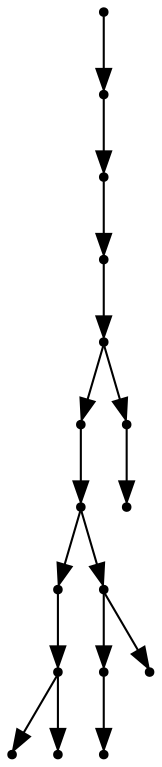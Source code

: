 digraph {
  16 [shape=point];
  15 [shape=point];
  14 [shape=point];
  13 [shape=point];
  12 [shape=point];
  9 [shape=point];
  8 [shape=point];
  3 [shape=point];
  2 [shape=point];
  0 [shape=point];
  1 [shape=point];
  7 [shape=point];
  5 [shape=point];
  4 [shape=point];
  6 [shape=point];
  11 [shape=point];
  10 [shape=point];
16 -> 15;
15 -> 14;
14 -> 13;
13 -> 12;
12 -> 9;
9 -> 8;
8 -> 3;
3 -> 2;
2 -> 0;
2 -> 1;
8 -> 7;
7 -> 5;
5 -> 4;
7 -> 6;
12 -> 11;
11 -> 10;
}
